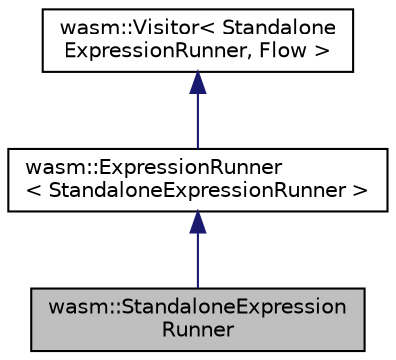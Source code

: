 digraph "wasm::StandaloneExpressionRunner"
{
  edge [fontname="Helvetica",fontsize="10",labelfontname="Helvetica",labelfontsize="10"];
  node [fontname="Helvetica",fontsize="10",shape=record];
  Node3 [label="wasm::StandaloneExpression\lRunner",height=0.2,width=0.4,color="black", fillcolor="grey75", style="filled", fontcolor="black"];
  Node4 -> Node3 [dir="back",color="midnightblue",fontsize="10",style="solid",fontname="Helvetica"];
  Node4 [label="wasm::ExpressionRunner\l\< StandaloneExpressionRunner \>",height=0.2,width=0.4,color="black", fillcolor="white", style="filled",URL="$classwasm_1_1_expression_runner.html"];
  Node5 -> Node4 [dir="back",color="midnightblue",fontsize="10",style="solid",fontname="Helvetica"];
  Node5 [label="wasm::Visitor\< Standalone\lExpressionRunner, Flow \>",height=0.2,width=0.4,color="black", fillcolor="white", style="filled",URL="$structwasm_1_1_visitor.html"];
}
